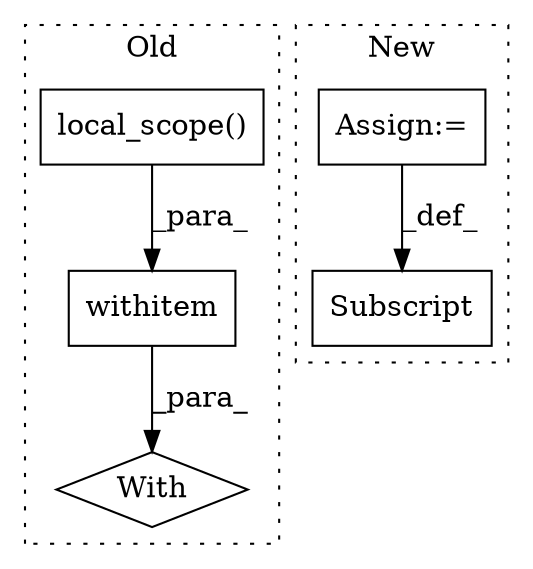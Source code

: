 digraph G {
subgraph cluster0 {
1 [label="local_scope()" a="75" s="4237" l="19" shape="box"];
3 [label="With" a="39" s="4232,4242" l="5,31" shape="diamond"];
4 [label="withitem" a="49" s="4237" l="5" shape="box"];
label = "Old";
style="dotted";
}
subgraph cluster1 {
2 [label="Subscript" a="63" s="5483,0" l="27,0" shape="box"];
5 [label="Assign:=" a="68" s="5153" l="3" shape="box"];
label = "New";
style="dotted";
}
1 -> 4 [label="_para_"];
4 -> 3 [label="_para_"];
5 -> 2 [label="_def_"];
}